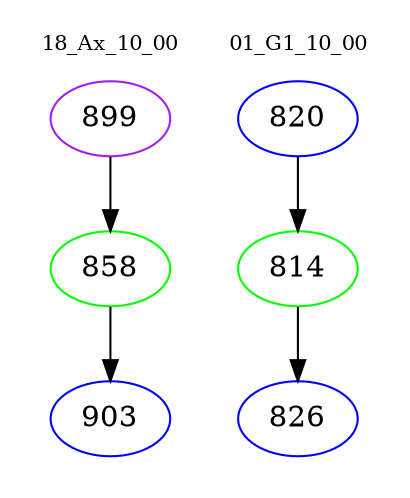 digraph{
subgraph cluster_0 {
color = white
label = "18_Ax_10_00";
fontsize=10;
T0_899 [label="899", color="purple"]
T0_899 -> T0_858 [color="black"]
T0_858 [label="858", color="green"]
T0_858 -> T0_903 [color="black"]
T0_903 [label="903", color="blue"]
}
subgraph cluster_1 {
color = white
label = "01_G1_10_00";
fontsize=10;
T1_820 [label="820", color="blue"]
T1_820 -> T1_814 [color="black"]
T1_814 [label="814", color="green"]
T1_814 -> T1_826 [color="black"]
T1_826 [label="826", color="blue"]
}
}
